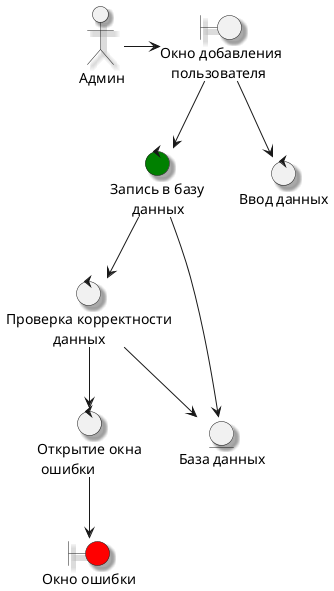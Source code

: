@startuml 
skinparam Shadowing true

actor " Админ" as user
boundary "Окно добавления\n   пользователя" as w1

user -> w1

boundary "Окно ошибки" as errorWindow #Red

control "Запись в базу\n      данных" as writeToDatabase #Green
control "Проверка корректности\n             данных" as checkCorrectData
control "Ввод данных" as Data
control "Открытие окна\n ошибки" as displayError
entity "База данных" as fs

w1 -d-> Data 
writeToDatabase  -d-> checkCorrectData 
checkCorrectData --> displayError
displayError --> errorWindow
w1 -d-> writeToDatabase
writeToDatabase --> fs

checkCorrectData --> fs

@enduml